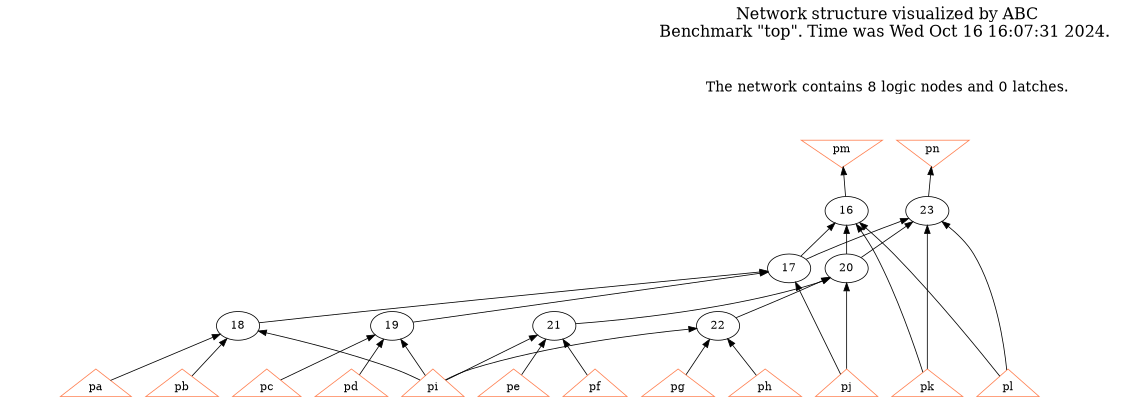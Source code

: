 # Network structure generated by ABC

digraph network {
size = "7.5,10";
center = true;
edge [dir = back];

{
  node [shape = plaintext];
  edge [style = invis];
  LevelTitle1 [label=""];
  LevelTitle2 [label=""];
  Level4 [label = ""];
  Level3 [label = ""];
  Level2 [label = ""];
  Level1 [label = ""];
  Level0 [label = ""];
  LevelTitle1 ->  LevelTitle2 ->  Level4 ->  Level3 ->  Level2 ->  Level1 ->  Level0;
}

{
  rank = same;
  LevelTitle1;
  title1 [shape=plaintext,
          fontsize=20,
          fontname = "Times-Roman",
          label="Network structure visualized by ABC\nBenchmark \"top\". Time was Wed Oct 16 16:07:31 2024. "
         ];
}

{
  rank = same;
  LevelTitle2;
  title2 [shape=plaintext,
          fontsize=18,
          fontname = "Times-Roman",
          label="The network contains 8 logic nodes and 0 latches.\n"
         ];
}

{
  rank = same;
  Level4;
  Node13 [label = "pm", shape = invtriangle, color = coral, fillcolor = coral];
  Node14 [label = "pn", shape = invtriangle, color = coral, fillcolor = coral];
}

{
  rank = same;
  Level3;
  Node16 [label = "16\n", shape = ellipse];
  Node23 [label = "23\n", shape = ellipse];
}

{
  rank = same;
  Level2;
  Node17 [label = "17\n", shape = ellipse];
  Node20 [label = "20\n", shape = ellipse];
}

{
  rank = same;
  Level1;
  Node18 [label = "18\n", shape = ellipse];
  Node19 [label = "19\n", shape = ellipse];
  Node21 [label = "21\n", shape = ellipse];
  Node22 [label = "22\n", shape = ellipse];
}

{
  rank = same;
  Level0;
  Node1 [label = "pa", shape = triangle, color = coral, fillcolor = coral];
  Node2 [label = "pb", shape = triangle, color = coral, fillcolor = coral];
  Node3 [label = "pc", shape = triangle, color = coral, fillcolor = coral];
  Node4 [label = "pd", shape = triangle, color = coral, fillcolor = coral];
  Node5 [label = "pe", shape = triangle, color = coral, fillcolor = coral];
  Node6 [label = "pf", shape = triangle, color = coral, fillcolor = coral];
  Node7 [label = "pg", shape = triangle, color = coral, fillcolor = coral];
  Node8 [label = "ph", shape = triangle, color = coral, fillcolor = coral];
  Node9 [label = "pi", shape = triangle, color = coral, fillcolor = coral];
  Node10 [label = "pj", shape = triangle, color = coral, fillcolor = coral];
  Node11 [label = "pk", shape = triangle, color = coral, fillcolor = coral];
  Node12 [label = "pl", shape = triangle, color = coral, fillcolor = coral];
}

title1 -> title2 [style = invis];
title2 -> Node13 [style = invis];
title2 -> Node14 [style = invis];
Node13 -> Node14 [style = invis];
Node13 -> Node16 [style = solid];
Node14 -> Node23 [style = solid];
Node16 -> Node17 [style = solid];
Node16 -> Node20 [style = solid];
Node16 -> Node11 [style = solid];
Node16 -> Node12 [style = solid];
Node17 -> Node18 [style = solid];
Node17 -> Node19 [style = solid];
Node17 -> Node10 [style = solid];
Node18 -> Node1 [style = solid];
Node18 -> Node2 [style = solid];
Node18 -> Node9 [style = solid];
Node19 -> Node3 [style = solid];
Node19 -> Node4 [style = solid];
Node19 -> Node9 [style = solid];
Node20 -> Node21 [style = solid];
Node20 -> Node22 [style = solid];
Node20 -> Node10 [style = solid];
Node21 -> Node5 [style = solid];
Node21 -> Node6 [style = solid];
Node21 -> Node9 [style = solid];
Node22 -> Node7 [style = solid];
Node22 -> Node8 [style = solid];
Node22 -> Node9 [style = solid];
Node23 -> Node17 [style = solid];
Node23 -> Node20 [style = solid];
Node23 -> Node11 [style = solid];
Node23 -> Node12 [style = solid];
}

